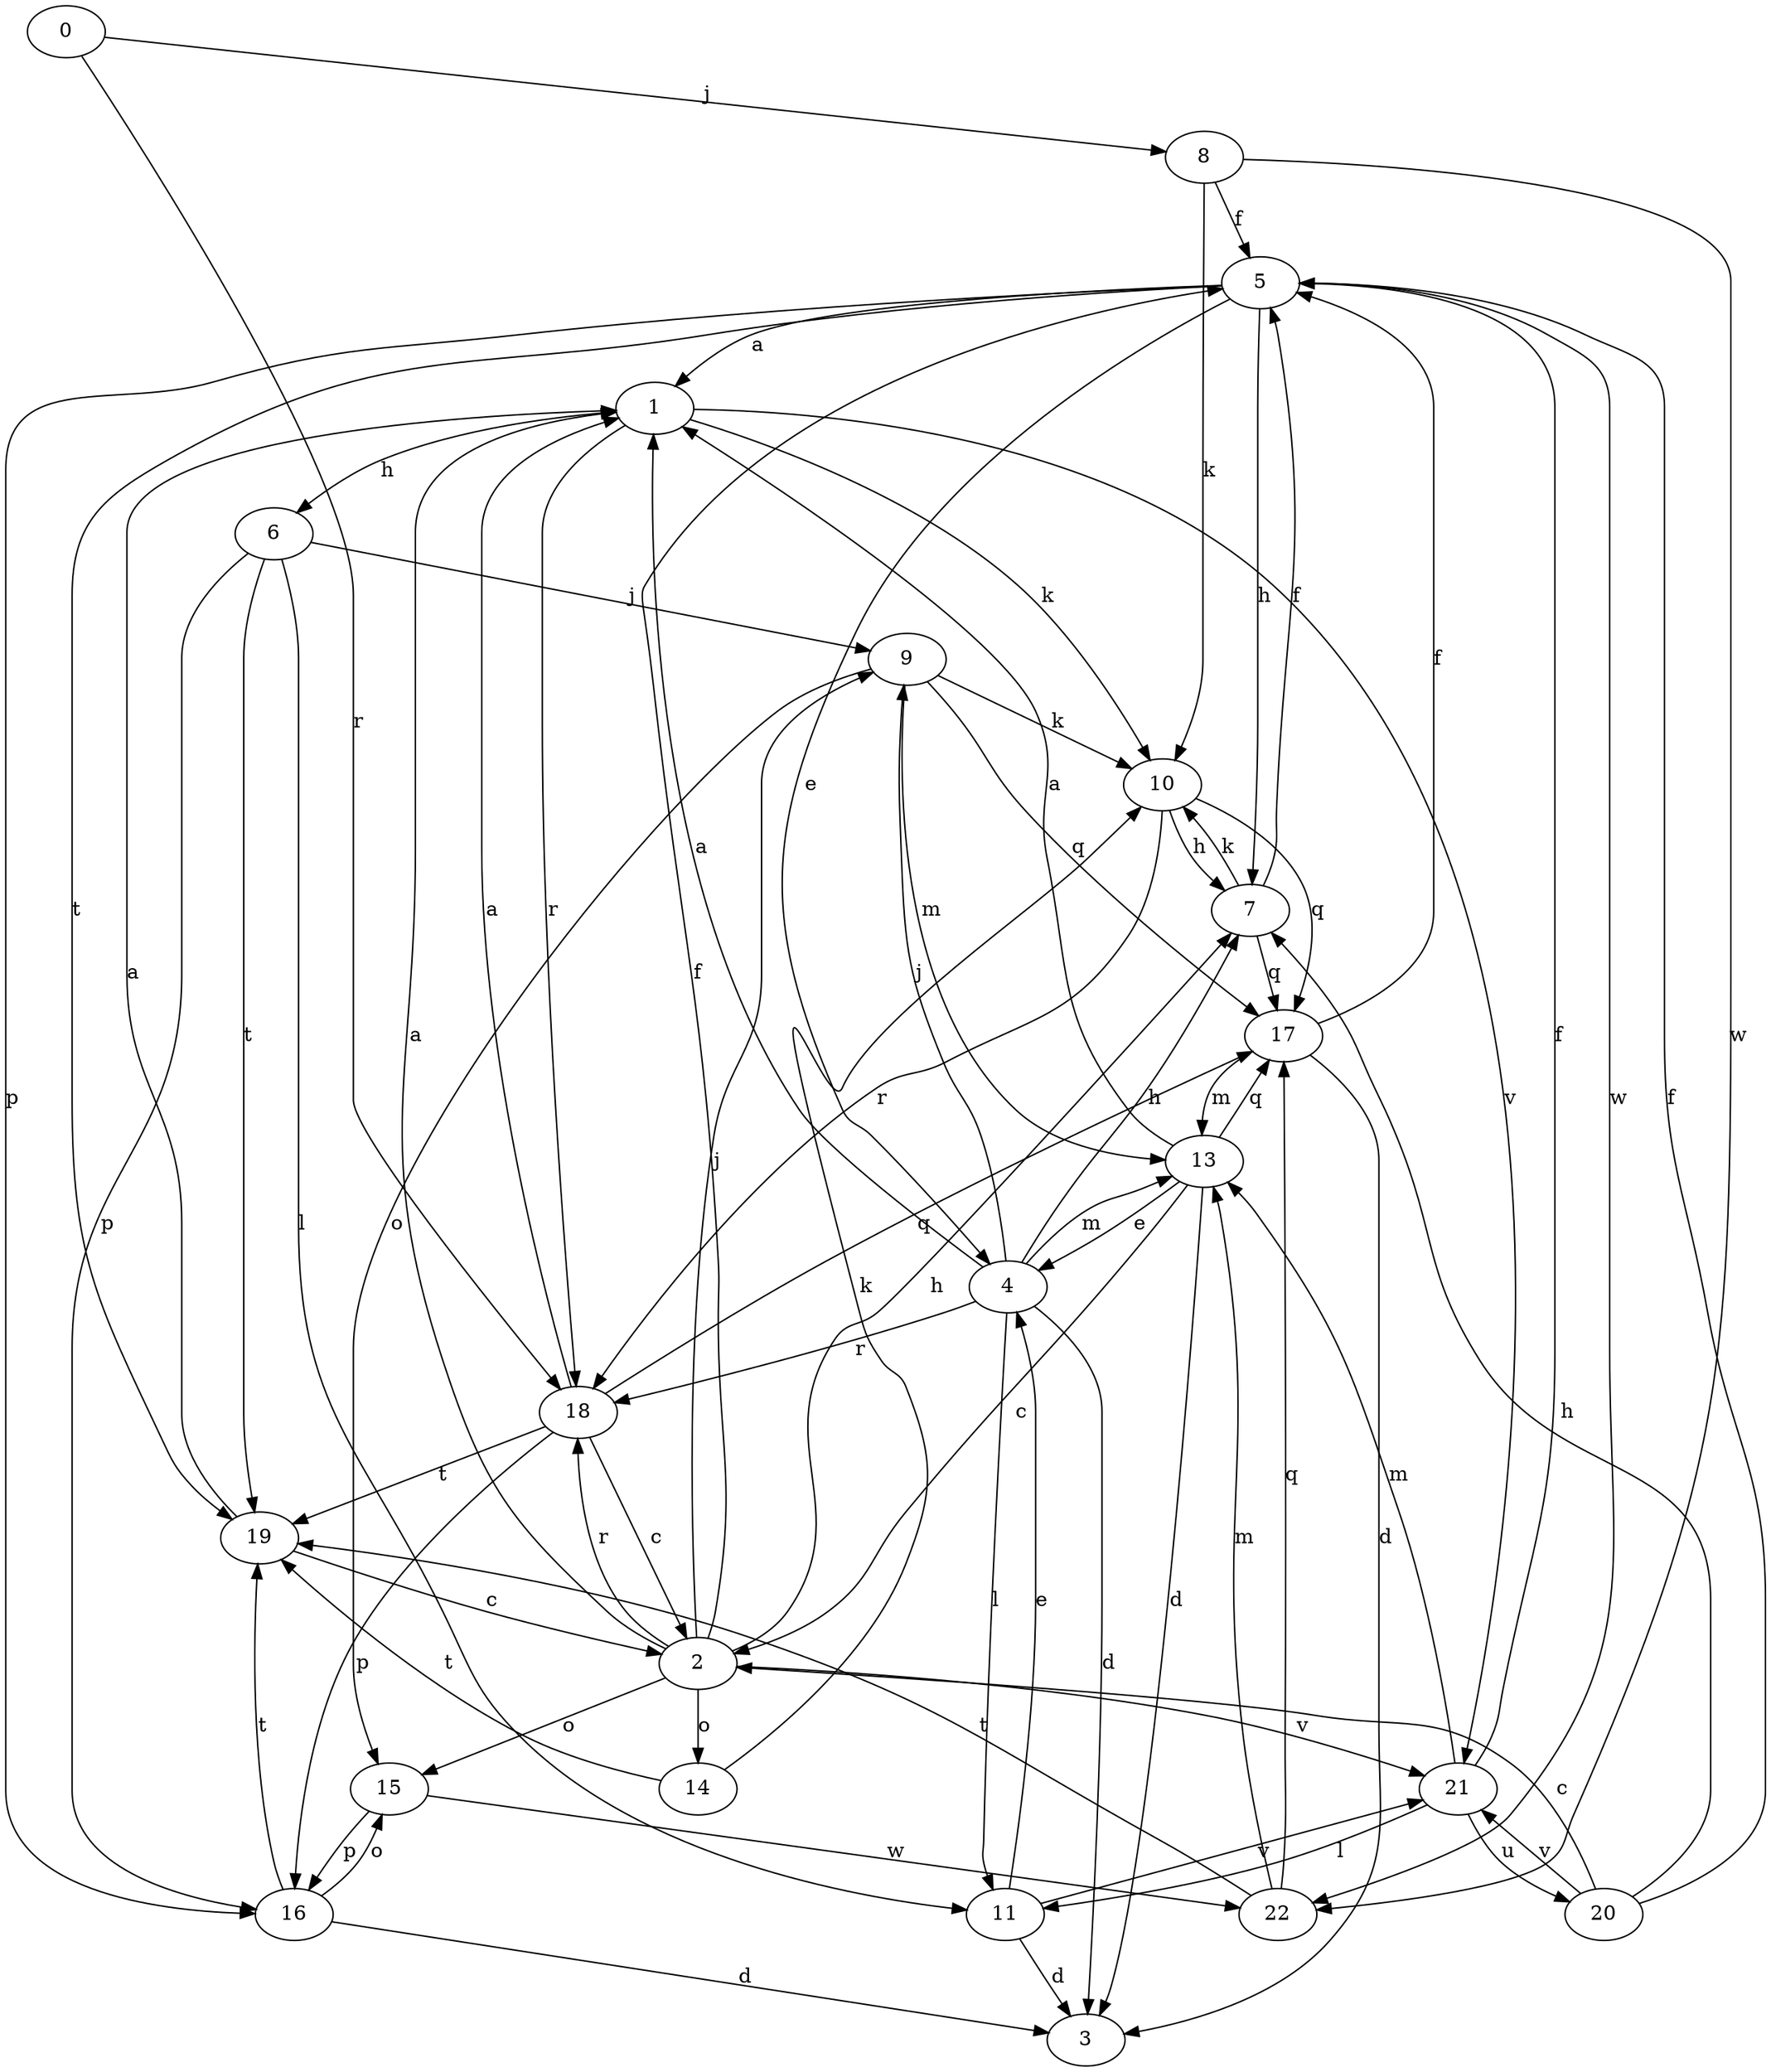 strict digraph  {
0;
1;
2;
3;
4;
5;
6;
7;
8;
9;
10;
11;
13;
14;
15;
16;
17;
18;
19;
20;
21;
22;
0 -> 8  [label=j];
0 -> 18  [label=r];
1 -> 6  [label=h];
1 -> 10  [label=k];
1 -> 18  [label=r];
1 -> 21  [label=v];
2 -> 1  [label=a];
2 -> 5  [label=f];
2 -> 7  [label=h];
2 -> 9  [label=j];
2 -> 14  [label=o];
2 -> 15  [label=o];
2 -> 18  [label=r];
2 -> 21  [label=v];
4 -> 1  [label=a];
4 -> 3  [label=d];
4 -> 7  [label=h];
4 -> 9  [label=j];
4 -> 11  [label=l];
4 -> 13  [label=m];
4 -> 18  [label=r];
5 -> 1  [label=a];
5 -> 4  [label=e];
5 -> 7  [label=h];
5 -> 16  [label=p];
5 -> 19  [label=t];
5 -> 22  [label=w];
6 -> 9  [label=j];
6 -> 11  [label=l];
6 -> 16  [label=p];
6 -> 19  [label=t];
7 -> 5  [label=f];
7 -> 10  [label=k];
7 -> 17  [label=q];
8 -> 5  [label=f];
8 -> 10  [label=k];
8 -> 22  [label=w];
9 -> 10  [label=k];
9 -> 13  [label=m];
9 -> 15  [label=o];
9 -> 17  [label=q];
10 -> 7  [label=h];
10 -> 17  [label=q];
10 -> 18  [label=r];
11 -> 3  [label=d];
11 -> 4  [label=e];
11 -> 21  [label=v];
13 -> 1  [label=a];
13 -> 2  [label=c];
13 -> 3  [label=d];
13 -> 4  [label=e];
13 -> 17  [label=q];
14 -> 10  [label=k];
14 -> 19  [label=t];
15 -> 16  [label=p];
15 -> 22  [label=w];
16 -> 3  [label=d];
16 -> 15  [label=o];
16 -> 19  [label=t];
17 -> 3  [label=d];
17 -> 5  [label=f];
17 -> 13  [label=m];
18 -> 1  [label=a];
18 -> 2  [label=c];
18 -> 16  [label=p];
18 -> 17  [label=q];
18 -> 19  [label=t];
19 -> 1  [label=a];
19 -> 2  [label=c];
20 -> 2  [label=c];
20 -> 5  [label=f];
20 -> 7  [label=h];
20 -> 21  [label=v];
21 -> 5  [label=f];
21 -> 11  [label=l];
21 -> 13  [label=m];
21 -> 20  [label=u];
22 -> 13  [label=m];
22 -> 17  [label=q];
22 -> 19  [label=t];
}
